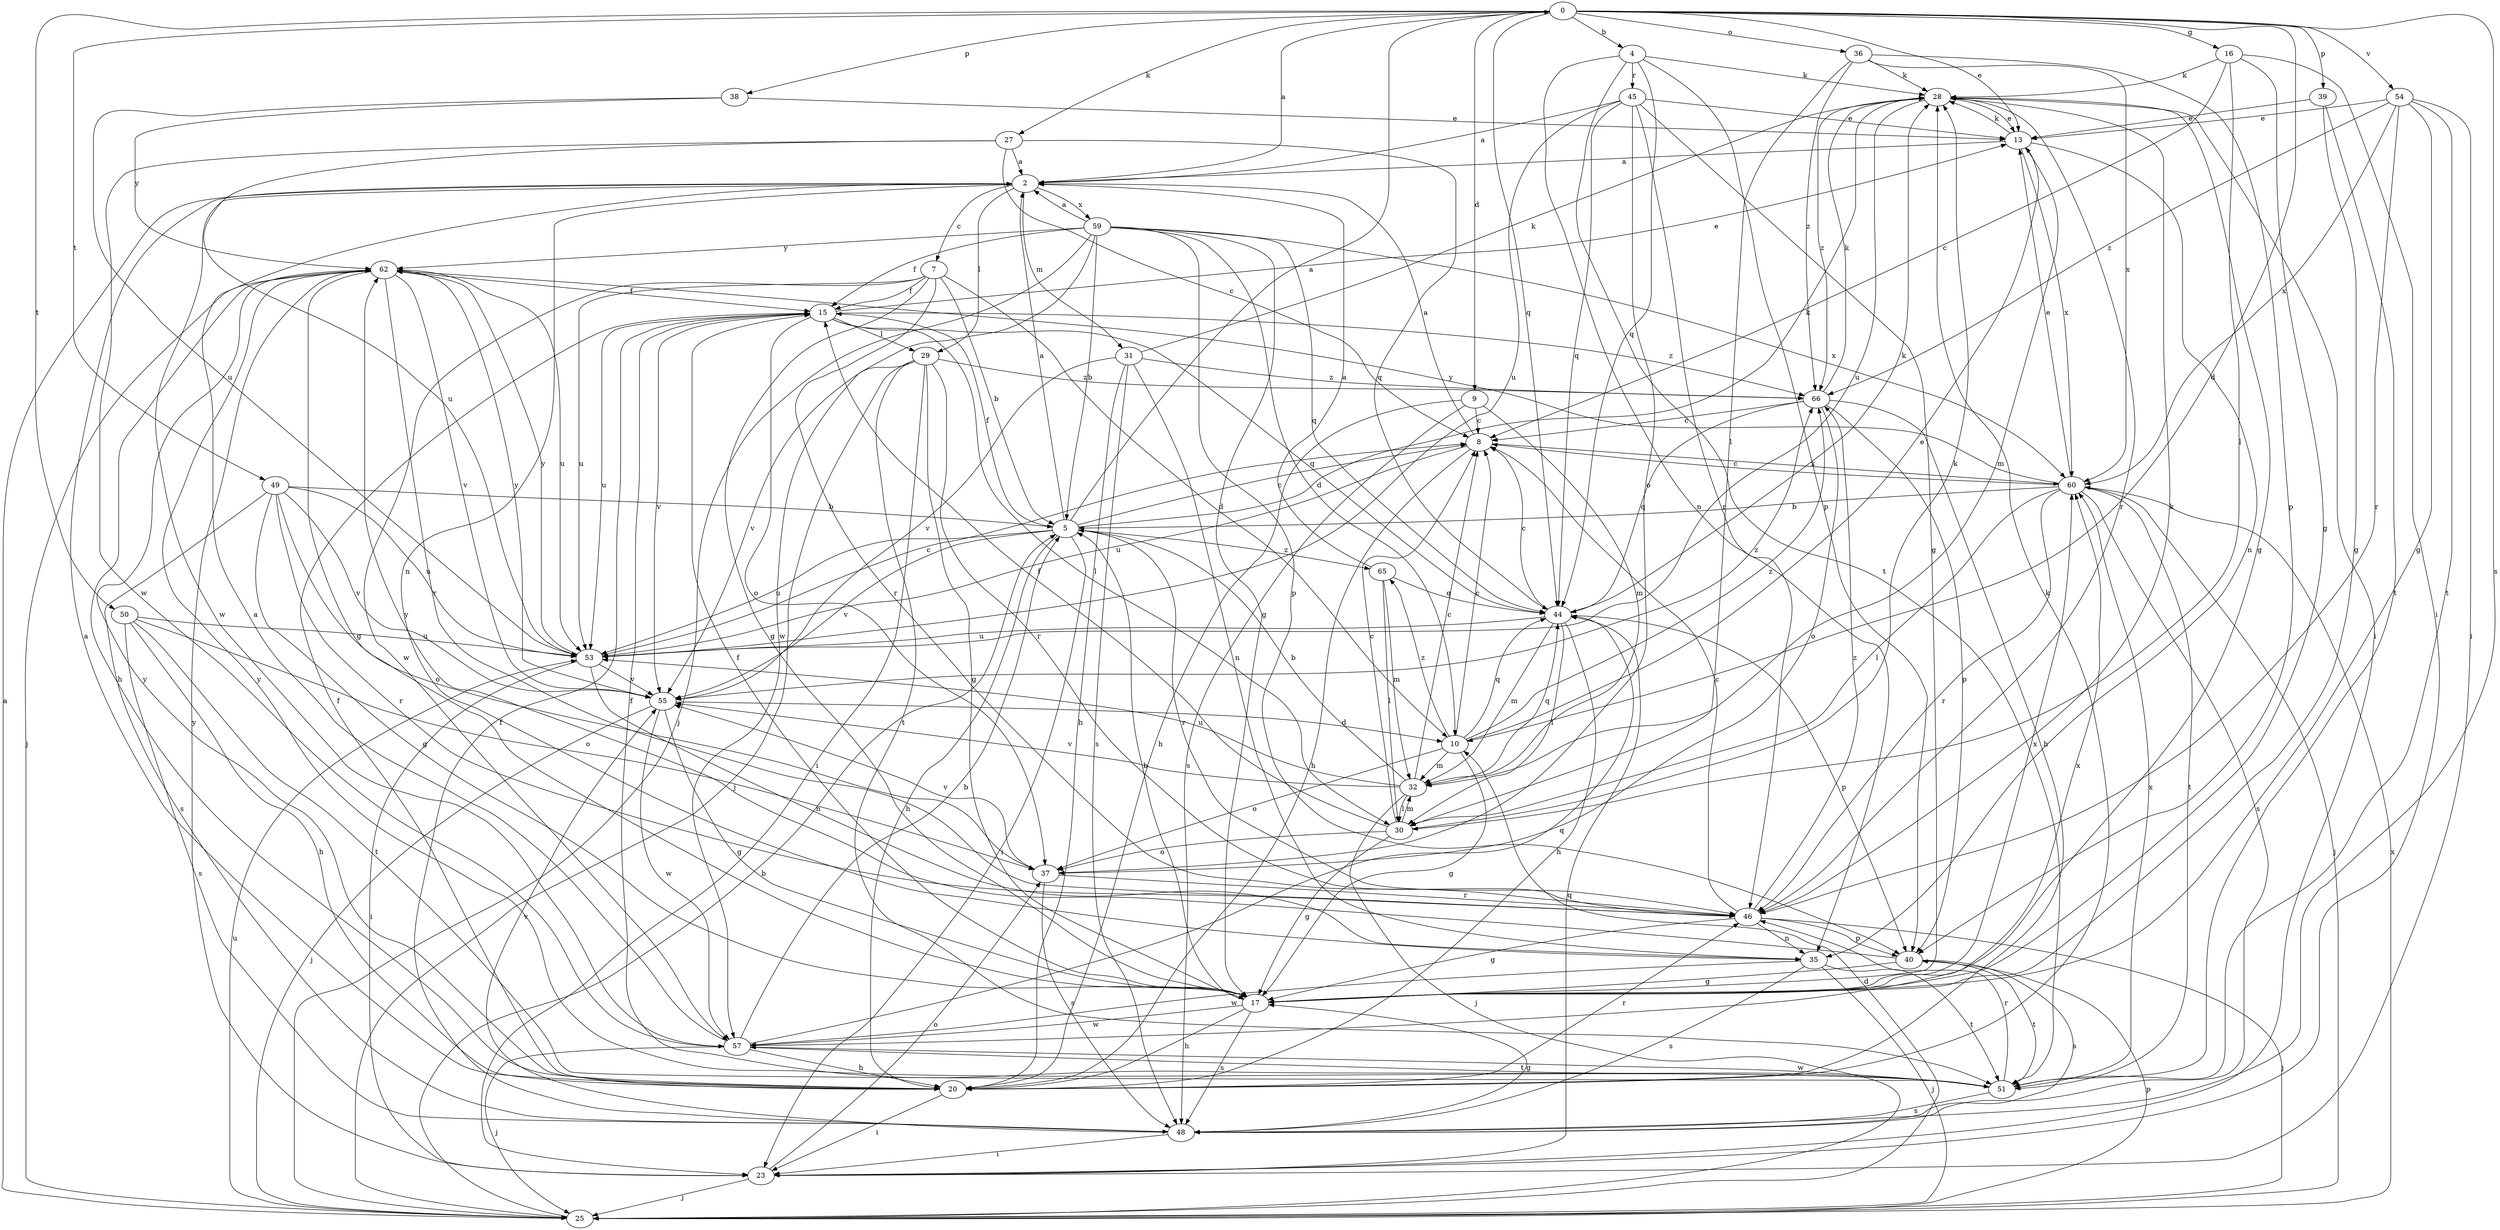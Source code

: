 strict digraph  {
0;
2;
4;
5;
7;
8;
9;
10;
13;
15;
16;
17;
20;
23;
25;
27;
28;
29;
30;
31;
32;
35;
36;
37;
38;
39;
40;
44;
45;
46;
48;
49;
50;
51;
53;
54;
55;
57;
59;
60;
62;
65;
66;
0 -> 4  [label=b];
0 -> 9  [label=d];
0 -> 10  [label=d];
0 -> 13  [label=e];
0 -> 16  [label=g];
0 -> 27  [label=k];
0 -> 36  [label=o];
0 -> 38  [label=p];
0 -> 39  [label=p];
0 -> 44  [label=q];
0 -> 48  [label=s];
0 -> 49  [label=t];
0 -> 50  [label=t];
0 -> 54  [label=v];
2 -> 0  [label=a];
2 -> 7  [label=c];
2 -> 29  [label=l];
2 -> 31  [label=m];
2 -> 35  [label=n];
2 -> 57  [label=w];
2 -> 59  [label=x];
4 -> 28  [label=k];
4 -> 35  [label=n];
4 -> 40  [label=p];
4 -> 44  [label=q];
4 -> 45  [label=r];
4 -> 51  [label=t];
5 -> 0  [label=a];
5 -> 2  [label=a];
5 -> 8  [label=c];
5 -> 15  [label=f];
5 -> 20  [label=h];
5 -> 23  [label=i];
5 -> 28  [label=k];
5 -> 46  [label=r];
5 -> 53  [label=u];
5 -> 55  [label=v];
5 -> 65  [label=z];
7 -> 5  [label=b];
7 -> 10  [label=d];
7 -> 15  [label=f];
7 -> 17  [label=g];
7 -> 46  [label=r];
7 -> 53  [label=u];
7 -> 57  [label=w];
8 -> 2  [label=a];
8 -> 20  [label=h];
8 -> 53  [label=u];
8 -> 60  [label=x];
9 -> 8  [label=c];
9 -> 20  [label=h];
9 -> 32  [label=m];
9 -> 48  [label=s];
10 -> 8  [label=c];
10 -> 13  [label=e];
10 -> 17  [label=g];
10 -> 32  [label=m];
10 -> 37  [label=o];
10 -> 44  [label=q];
10 -> 65  [label=z];
10 -> 66  [label=z];
13 -> 2  [label=a];
13 -> 28  [label=k];
13 -> 32  [label=m];
13 -> 35  [label=n];
13 -> 60  [label=x];
15 -> 13  [label=e];
15 -> 29  [label=l];
15 -> 30  [label=l];
15 -> 37  [label=o];
15 -> 44  [label=q];
15 -> 53  [label=u];
15 -> 55  [label=v];
15 -> 66  [label=z];
16 -> 8  [label=c];
16 -> 17  [label=g];
16 -> 23  [label=i];
16 -> 28  [label=k];
16 -> 30  [label=l];
17 -> 5  [label=b];
17 -> 15  [label=f];
17 -> 20  [label=h];
17 -> 48  [label=s];
17 -> 57  [label=w];
17 -> 60  [label=x];
20 -> 2  [label=a];
20 -> 15  [label=f];
20 -> 23  [label=i];
20 -> 28  [label=k];
20 -> 46  [label=r];
20 -> 62  [label=y];
23 -> 25  [label=j];
23 -> 37  [label=o];
23 -> 44  [label=q];
23 -> 62  [label=y];
25 -> 2  [label=a];
25 -> 5  [label=b];
25 -> 10  [label=d];
25 -> 40  [label=p];
25 -> 53  [label=u];
25 -> 60  [label=x];
27 -> 2  [label=a];
27 -> 8  [label=c];
27 -> 44  [label=q];
27 -> 53  [label=u];
27 -> 57  [label=w];
28 -> 13  [label=e];
28 -> 17  [label=g];
28 -> 23  [label=i];
28 -> 46  [label=r];
28 -> 53  [label=u];
28 -> 66  [label=z];
29 -> 17  [label=g];
29 -> 23  [label=i];
29 -> 25  [label=j];
29 -> 46  [label=r];
29 -> 51  [label=t];
29 -> 55  [label=v];
29 -> 66  [label=z];
30 -> 8  [label=c];
30 -> 15  [label=f];
30 -> 17  [label=g];
30 -> 28  [label=k];
30 -> 32  [label=m];
30 -> 37  [label=o];
31 -> 20  [label=h];
31 -> 28  [label=k];
31 -> 35  [label=n];
31 -> 48  [label=s];
31 -> 55  [label=v];
31 -> 66  [label=z];
32 -> 5  [label=b];
32 -> 8  [label=c];
32 -> 25  [label=j];
32 -> 30  [label=l];
32 -> 44  [label=q];
32 -> 53  [label=u];
32 -> 55  [label=v];
35 -> 25  [label=j];
35 -> 48  [label=s];
35 -> 51  [label=t];
35 -> 57  [label=w];
36 -> 28  [label=k];
36 -> 30  [label=l];
36 -> 40  [label=p];
36 -> 60  [label=x];
36 -> 66  [label=z];
37 -> 46  [label=r];
37 -> 48  [label=s];
37 -> 55  [label=v];
38 -> 13  [label=e];
38 -> 53  [label=u];
38 -> 62  [label=y];
39 -> 13  [label=e];
39 -> 17  [label=g];
39 -> 51  [label=t];
40 -> 17  [label=g];
40 -> 48  [label=s];
40 -> 51  [label=t];
40 -> 62  [label=y];
44 -> 8  [label=c];
44 -> 20  [label=h];
44 -> 28  [label=k];
44 -> 30  [label=l];
44 -> 32  [label=m];
44 -> 40  [label=p];
44 -> 53  [label=u];
45 -> 2  [label=a];
45 -> 13  [label=e];
45 -> 17  [label=g];
45 -> 37  [label=o];
45 -> 44  [label=q];
45 -> 46  [label=r];
45 -> 53  [label=u];
46 -> 8  [label=c];
46 -> 17  [label=g];
46 -> 25  [label=j];
46 -> 28  [label=k];
46 -> 35  [label=n];
46 -> 40  [label=p];
46 -> 66  [label=z];
48 -> 15  [label=f];
48 -> 17  [label=g];
48 -> 23  [label=i];
48 -> 55  [label=v];
49 -> 5  [label=b];
49 -> 17  [label=g];
49 -> 37  [label=o];
49 -> 46  [label=r];
49 -> 48  [label=s];
49 -> 53  [label=u];
49 -> 55  [label=v];
50 -> 20  [label=h];
50 -> 37  [label=o];
50 -> 48  [label=s];
50 -> 51  [label=t];
50 -> 53  [label=u];
51 -> 15  [label=f];
51 -> 46  [label=r];
51 -> 48  [label=s];
51 -> 57  [label=w];
51 -> 60  [label=x];
51 -> 62  [label=y];
53 -> 8  [label=c];
53 -> 23  [label=i];
53 -> 35  [label=n];
53 -> 55  [label=v];
53 -> 62  [label=y];
54 -> 13  [label=e];
54 -> 17  [label=g];
54 -> 23  [label=i];
54 -> 46  [label=r];
54 -> 51  [label=t];
54 -> 60  [label=x];
54 -> 66  [label=z];
55 -> 10  [label=d];
55 -> 17  [label=g];
55 -> 25  [label=j];
55 -> 57  [label=w];
55 -> 62  [label=y];
55 -> 66  [label=z];
57 -> 2  [label=a];
57 -> 5  [label=b];
57 -> 20  [label=h];
57 -> 25  [label=j];
57 -> 44  [label=q];
57 -> 51  [label=t];
57 -> 60  [label=x];
59 -> 2  [label=a];
59 -> 5  [label=b];
59 -> 10  [label=d];
59 -> 15  [label=f];
59 -> 17  [label=g];
59 -> 25  [label=j];
59 -> 40  [label=p];
59 -> 44  [label=q];
59 -> 57  [label=w];
59 -> 60  [label=x];
59 -> 62  [label=y];
60 -> 5  [label=b];
60 -> 8  [label=c];
60 -> 13  [label=e];
60 -> 25  [label=j];
60 -> 30  [label=l];
60 -> 46  [label=r];
60 -> 48  [label=s];
60 -> 51  [label=t];
60 -> 62  [label=y];
62 -> 15  [label=f];
62 -> 17  [label=g];
62 -> 20  [label=h];
62 -> 25  [label=j];
62 -> 46  [label=r];
62 -> 53  [label=u];
62 -> 55  [label=v];
65 -> 2  [label=a];
65 -> 30  [label=l];
65 -> 32  [label=m];
65 -> 44  [label=q];
66 -> 8  [label=c];
66 -> 20  [label=h];
66 -> 28  [label=k];
66 -> 37  [label=o];
66 -> 40  [label=p];
66 -> 44  [label=q];
}
